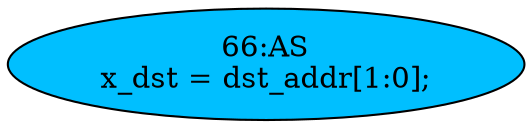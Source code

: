 strict digraph "" {
	node [label="\N"];
	"66:AS"	 [ast="<pyverilog.vparser.ast.Assign object at 0x7fdf564d1490>",
		def_var="['x_dst']",
		fillcolor=deepskyblue,
		label="66:AS
x_dst = dst_addr[1:0];",
		statements="[]",
		style=filled,
		typ=Assign,
		use_var="['dst_addr']"];
}
